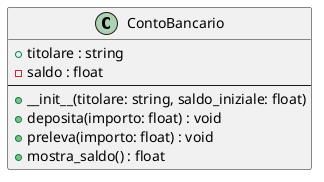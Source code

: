 ```plantuml ContoBancario
@startuml ContoBancario
class ContoBancario {
  + titolare : string
  - saldo : float
  --
  + __init__(titolare: string, saldo_iniziale: float)
  + deposita(importo: float) : void
  + preleva(importo: float) : void
  + mostra_saldo() : float
}
@enduml